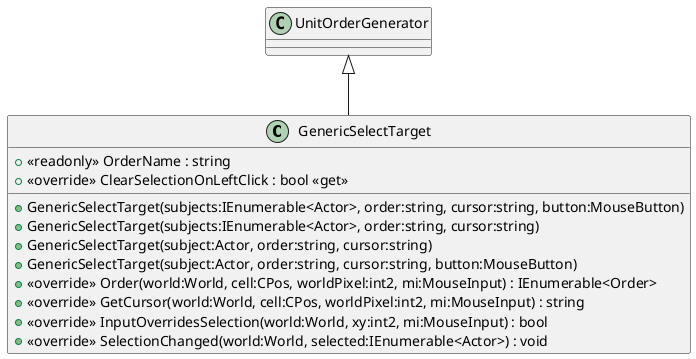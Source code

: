 @startuml
class GenericSelectTarget {
    + <<readonly>> OrderName : string
    + GenericSelectTarget(subjects:IEnumerable<Actor>, order:string, cursor:string, button:MouseButton)
    + GenericSelectTarget(subjects:IEnumerable<Actor>, order:string, cursor:string)
    + GenericSelectTarget(subject:Actor, order:string, cursor:string)
    + GenericSelectTarget(subject:Actor, order:string, cursor:string, button:MouseButton)
    + <<override>> Order(world:World, cell:CPos, worldPixel:int2, mi:MouseInput) : IEnumerable<Order>
    + <<override>> GetCursor(world:World, cell:CPos, worldPixel:int2, mi:MouseInput) : string
    + <<override>> InputOverridesSelection(world:World, xy:int2, mi:MouseInput) : bool
    + <<override>> SelectionChanged(world:World, selected:IEnumerable<Actor>) : void
    + <<override>> ClearSelectionOnLeftClick : bool <<get>>
}
UnitOrderGenerator <|-- GenericSelectTarget
@enduml
